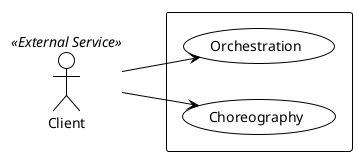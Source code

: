 @startuml usecase
!theme plain
left to right direction

actor Client as clnt <<External Service>>
rectangle {
usecase "Orchestration" as orc
usecase "Choreography" as cho

clnt --> orc
clnt --> cho

@enduml